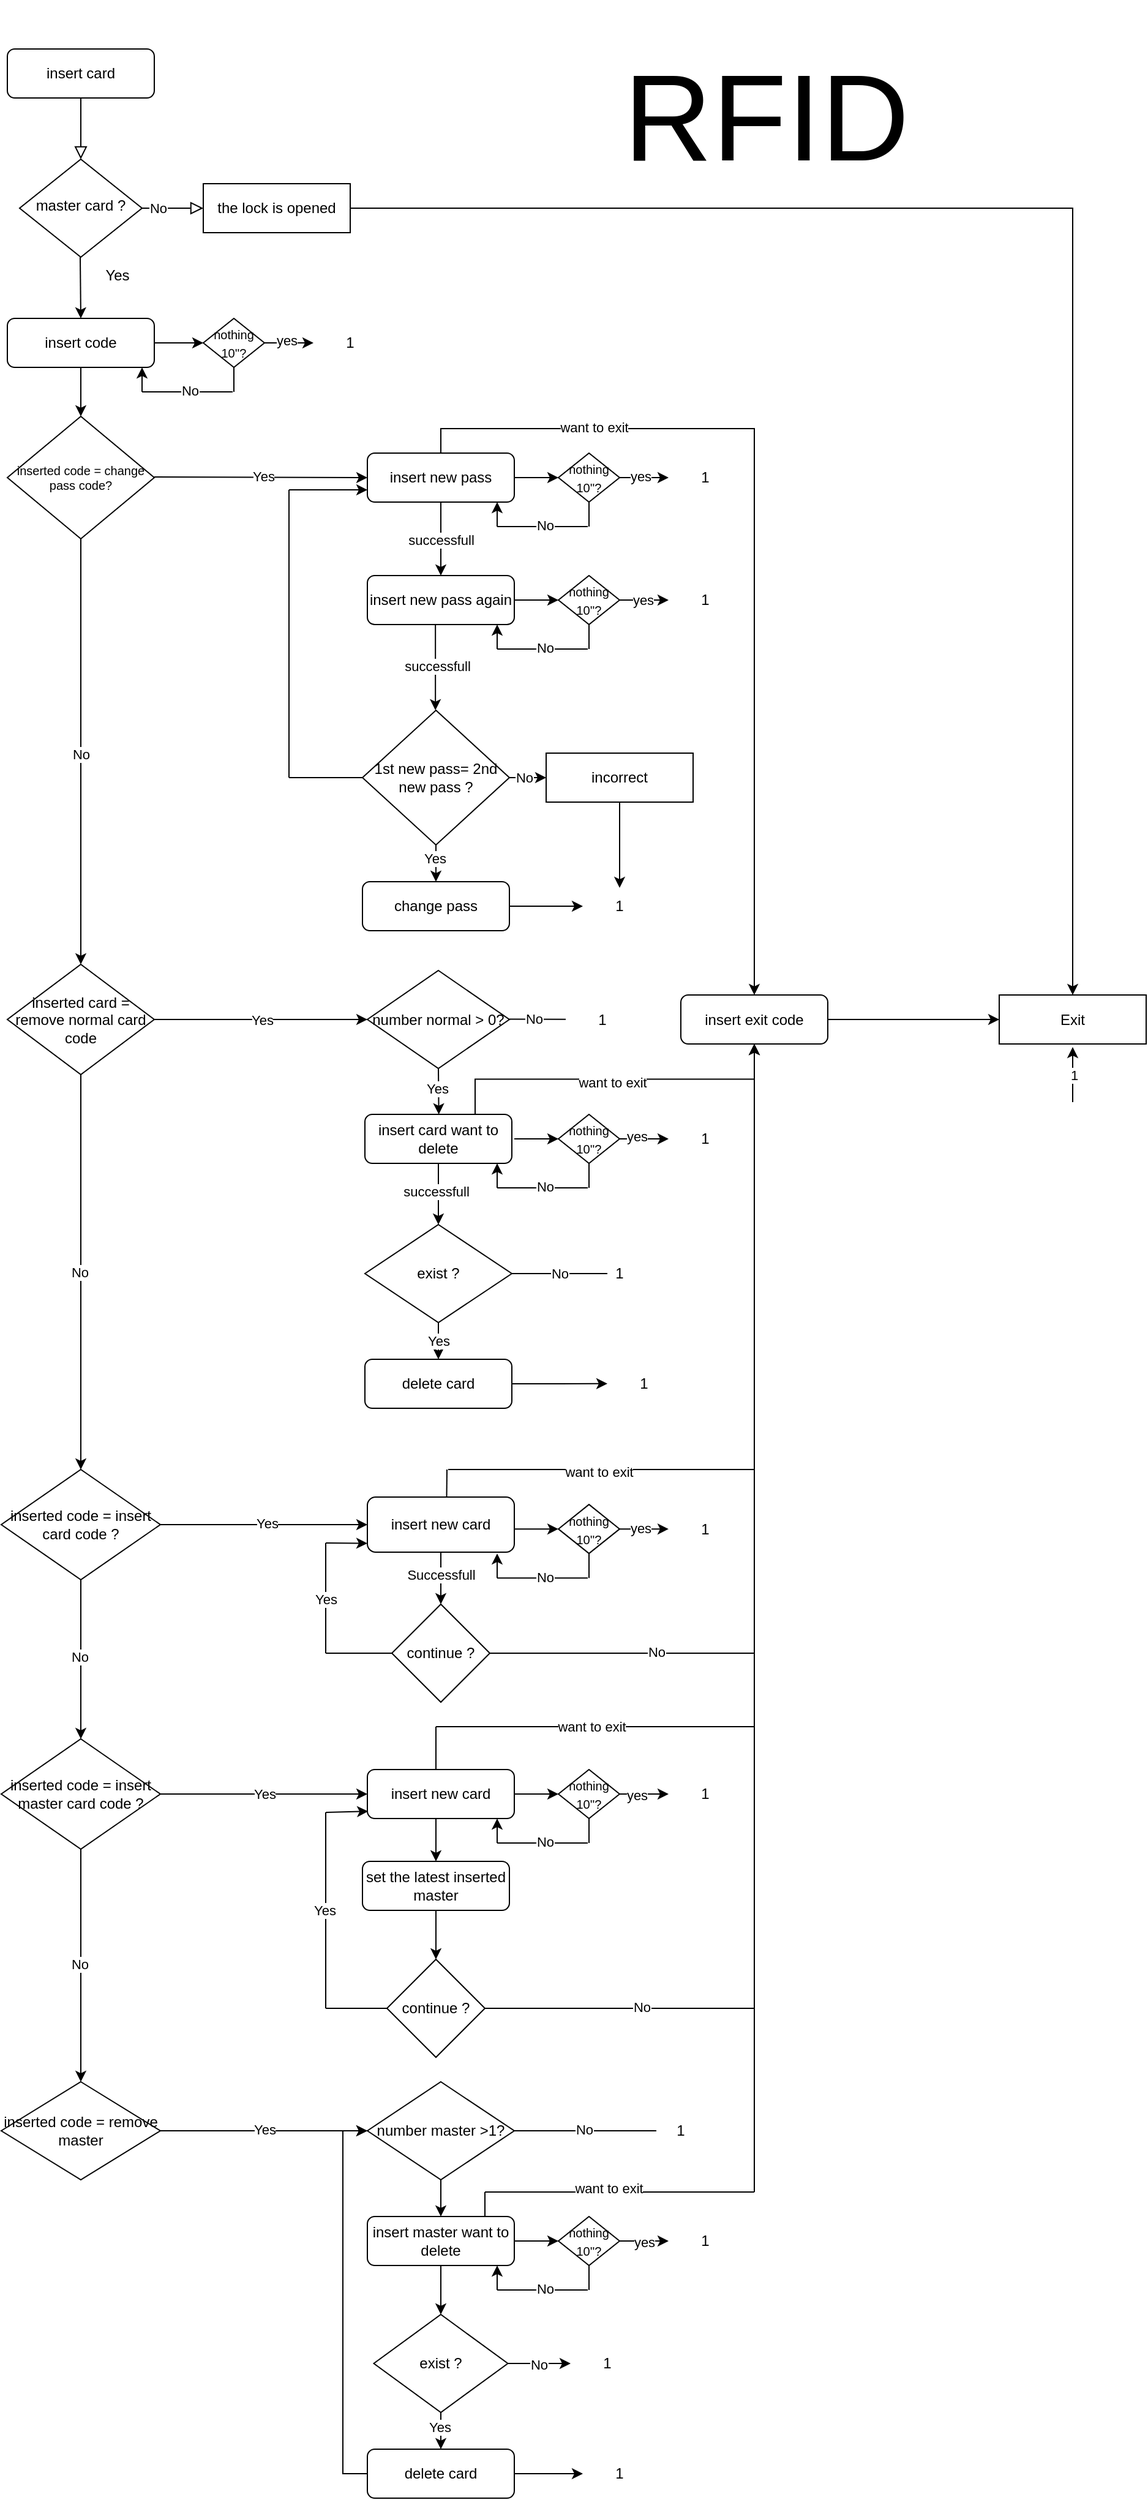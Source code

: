 <mxfile version="21.8.2" type="github">
  <diagram id="C5RBs43oDa-KdzZeNtuy" name="Page-1">
    <mxGraphModel dx="1951" dy="1004" grid="1" gridSize="10" guides="1" tooltips="1" connect="1" arrows="1" fold="1" page="1" pageScale="1" pageWidth="500" pageHeight="1200" background="none" math="0" shadow="0">
      <root>
        <mxCell id="WIyWlLk6GJQsqaUBKTNV-0" />
        <mxCell id="WIyWlLk6GJQsqaUBKTNV-1" parent="WIyWlLk6GJQsqaUBKTNV-0" />
        <mxCell id="WIyWlLk6GJQsqaUBKTNV-2" value="" style="rounded=0;html=1;jettySize=auto;orthogonalLoop=1;fontSize=11;endArrow=block;endFill=0;endSize=8;strokeWidth=1;shadow=0;labelBackgroundColor=none;edgeStyle=orthogonalEdgeStyle;" parent="WIyWlLk6GJQsqaUBKTNV-1" source="WIyWlLk6GJQsqaUBKTNV-3" target="WIyWlLk6GJQsqaUBKTNV-6" edge="1">
          <mxGeometry relative="1" as="geometry" />
        </mxCell>
        <mxCell id="WIyWlLk6GJQsqaUBKTNV-3" value="insert card" style="rounded=1;whiteSpace=wrap;html=1;fontSize=12;glass=0;strokeWidth=1;shadow=0;" parent="WIyWlLk6GJQsqaUBKTNV-1" vertex="1">
          <mxGeometry x="60" y="40" width="120" height="40" as="geometry" />
        </mxCell>
        <mxCell id="WIyWlLk6GJQsqaUBKTNV-5" value="" style="edgeStyle=orthogonalEdgeStyle;rounded=0;html=1;jettySize=auto;orthogonalLoop=1;fontSize=11;endArrow=block;endFill=0;endSize=8;strokeWidth=1;shadow=0;labelBackgroundColor=none;" parent="WIyWlLk6GJQsqaUBKTNV-1" source="WIyWlLk6GJQsqaUBKTNV-6" edge="1">
          <mxGeometry y="10" relative="1" as="geometry">
            <mxPoint as="offset" />
            <mxPoint x="220" y="170" as="targetPoint" />
          </mxGeometry>
        </mxCell>
        <mxCell id="kFrVJk0bqqYHsrvZsuyP-3" value="No" style="edgeLabel;html=1;align=center;verticalAlign=middle;resizable=0;points=[];" vertex="1" connectable="0" parent="WIyWlLk6GJQsqaUBKTNV-5">
          <mxGeometry x="-0.511" relative="1" as="geometry">
            <mxPoint as="offset" />
          </mxGeometry>
        </mxCell>
        <mxCell id="WIyWlLk6GJQsqaUBKTNV-6" value="master card ?" style="rhombus;whiteSpace=wrap;html=1;shadow=0;fontFamily=Helvetica;fontSize=12;align=center;strokeWidth=1;spacing=6;spacingTop=-4;" parent="WIyWlLk6GJQsqaUBKTNV-1" vertex="1">
          <mxGeometry x="70" y="130" width="100" height="80" as="geometry" />
        </mxCell>
        <object label="" id="lWDbEQPb5hyfI6znCA0R-2">
          <mxCell style="endArrow=classic;html=1;rounded=0;" parent="WIyWlLk6GJQsqaUBKTNV-1" edge="1">
            <mxGeometry width="50" height="50" relative="1" as="geometry">
              <mxPoint x="119.5" y="210" as="sourcePoint" />
              <mxPoint x="120" y="260" as="targetPoint" />
            </mxGeometry>
          </mxCell>
        </object>
        <mxCell id="lWDbEQPb5hyfI6znCA0R-3" value="Yes" style="text;html=1;strokeColor=none;fillColor=none;align=center;verticalAlign=middle;whiteSpace=wrap;rounded=0;" parent="WIyWlLk6GJQsqaUBKTNV-1" vertex="1">
          <mxGeometry x="120" y="210" width="60" height="30" as="geometry" />
        </mxCell>
        <mxCell id="lWDbEQPb5hyfI6znCA0R-5" value="insert code" style="rounded=1;whiteSpace=wrap;html=1;" parent="WIyWlLk6GJQsqaUBKTNV-1" vertex="1">
          <mxGeometry x="60" y="260" width="120" height="40" as="geometry" />
        </mxCell>
        <mxCell id="lWDbEQPb5hyfI6znCA0R-45" style="edgeStyle=orthogonalEdgeStyle;rounded=0;orthogonalLoop=1;jettySize=auto;html=1;exitX=0.5;exitY=1;exitDx=0;exitDy=0;entryX=0.5;entryY=0;entryDx=0;entryDy=0;" parent="WIyWlLk6GJQsqaUBKTNV-1" source="lWDbEQPb5hyfI6znCA0R-6" target="lWDbEQPb5hyfI6znCA0R-29" edge="1">
          <mxGeometry relative="1" as="geometry" />
        </mxCell>
        <mxCell id="lWDbEQPb5hyfI6znCA0R-56" value="No" style="edgeLabel;html=1;align=center;verticalAlign=middle;resizable=0;points=[];" parent="lWDbEQPb5hyfI6znCA0R-45" vertex="1" connectable="0">
          <mxGeometry x="0.009" y="1" relative="1" as="geometry">
            <mxPoint x="-1" as="offset" />
          </mxGeometry>
        </mxCell>
        <mxCell id="lWDbEQPb5hyfI6znCA0R-6" value="&lt;p align=&quot;center&quot; style=&quot;line-height: 120%; font-size: 10px;&quot;&gt;inserted code = change pass code?&lt;/p&gt;" style="rhombus;whiteSpace=wrap;html=1;align=center;" parent="WIyWlLk6GJQsqaUBKTNV-1" vertex="1">
          <mxGeometry x="60" y="340" width="120" height="100" as="geometry" />
        </mxCell>
        <mxCell id="lWDbEQPb5hyfI6znCA0R-7" value="" style="endArrow=classic;html=1;rounded=0;" parent="WIyWlLk6GJQsqaUBKTNV-1" edge="1">
          <mxGeometry width="50" height="50" relative="1" as="geometry">
            <mxPoint x="120" y="300" as="sourcePoint" />
            <mxPoint x="120" y="340" as="targetPoint" />
          </mxGeometry>
        </mxCell>
        <mxCell id="lWDbEQPb5hyfI6znCA0R-8" value="" style="endArrow=classic;html=1;rounded=0;entryX=0;entryY=0.5;entryDx=0;entryDy=0;" parent="WIyWlLk6GJQsqaUBKTNV-1" target="lWDbEQPb5hyfI6znCA0R-10" edge="1">
          <mxGeometry width="50" height="50" relative="1" as="geometry">
            <mxPoint x="180" y="389.5" as="sourcePoint" />
            <mxPoint x="250" y="390" as="targetPoint" />
          </mxGeometry>
        </mxCell>
        <mxCell id="lWDbEQPb5hyfI6znCA0R-36" value="Yes" style="edgeLabel;html=1;align=center;verticalAlign=middle;resizable=0;points=[];" parent="lWDbEQPb5hyfI6znCA0R-8" vertex="1" connectable="0">
          <mxGeometry x="0.023" y="1" relative="1" as="geometry">
            <mxPoint as="offset" />
          </mxGeometry>
        </mxCell>
        <mxCell id="lWDbEQPb5hyfI6znCA0R-37" style="edgeStyle=orthogonalEdgeStyle;rounded=0;orthogonalLoop=1;jettySize=auto;html=1;exitX=0.5;exitY=1;exitDx=0;exitDy=0;entryX=0.5;entryY=0;entryDx=0;entryDy=0;" parent="WIyWlLk6GJQsqaUBKTNV-1" source="lWDbEQPb5hyfI6znCA0R-10" target="lWDbEQPb5hyfI6znCA0R-11" edge="1">
          <mxGeometry relative="1" as="geometry" />
        </mxCell>
        <mxCell id="lWDbEQPb5hyfI6znCA0R-38" value="successfull" style="edgeLabel;html=1;align=center;verticalAlign=middle;resizable=0;points=[];" parent="lWDbEQPb5hyfI6znCA0R-37" vertex="1" connectable="0">
          <mxGeometry x="0.029" relative="1" as="geometry">
            <mxPoint as="offset" />
          </mxGeometry>
        </mxCell>
        <mxCell id="kFrVJk0bqqYHsrvZsuyP-79" style="edgeStyle=orthogonalEdgeStyle;rounded=0;orthogonalLoop=1;jettySize=auto;html=1;exitX=0.5;exitY=0;exitDx=0;exitDy=0;entryX=0.5;entryY=0;entryDx=0;entryDy=0;" edge="1" parent="WIyWlLk6GJQsqaUBKTNV-1" source="lWDbEQPb5hyfI6znCA0R-10" target="lWDbEQPb5hyfI6znCA0R-78">
          <mxGeometry relative="1" as="geometry" />
        </mxCell>
        <mxCell id="kFrVJk0bqqYHsrvZsuyP-144" value="want to exit" style="edgeLabel;html=1;align=center;verticalAlign=middle;resizable=0;points=[];" vertex="1" connectable="0" parent="kFrVJk0bqqYHsrvZsuyP-79">
          <mxGeometry x="-0.608" y="1" relative="1" as="geometry">
            <mxPoint as="offset" />
          </mxGeometry>
        </mxCell>
        <mxCell id="kFrVJk0bqqYHsrvZsuyP-82" style="edgeStyle=orthogonalEdgeStyle;rounded=0;orthogonalLoop=1;jettySize=auto;html=1;exitX=1;exitY=0.5;exitDx=0;exitDy=0;entryX=0;entryY=0.5;entryDx=0;entryDy=0;" edge="1" parent="WIyWlLk6GJQsqaUBKTNV-1" source="lWDbEQPb5hyfI6znCA0R-10" target="kFrVJk0bqqYHsrvZsuyP-80">
          <mxGeometry relative="1" as="geometry" />
        </mxCell>
        <mxCell id="lWDbEQPb5hyfI6znCA0R-10" value="insert new pass" style="rounded=1;whiteSpace=wrap;html=1;" parent="WIyWlLk6GJQsqaUBKTNV-1" vertex="1">
          <mxGeometry x="354" y="370" width="120" height="40" as="geometry" />
        </mxCell>
        <mxCell id="lWDbEQPb5hyfI6znCA0R-11" value="insert new pass again" style="rounded=1;whiteSpace=wrap;html=1;" parent="WIyWlLk6GJQsqaUBKTNV-1" vertex="1">
          <mxGeometry x="354" y="470" width="120" height="40" as="geometry" />
        </mxCell>
        <mxCell id="lWDbEQPb5hyfI6znCA0R-77" style="edgeStyle=orthogonalEdgeStyle;rounded=0;orthogonalLoop=1;jettySize=auto;html=1;exitX=0.5;exitY=1;exitDx=0;exitDy=0;entryX=0.5;entryY=0;entryDx=0;entryDy=0;" parent="WIyWlLk6GJQsqaUBKTNV-1" source="lWDbEQPb5hyfI6znCA0R-13" target="lWDbEQPb5hyfI6znCA0R-76" edge="1">
          <mxGeometry relative="1" as="geometry" />
        </mxCell>
        <mxCell id="kFrVJk0bqqYHsrvZsuyP-71" value="Yes" style="edgeLabel;html=1;align=center;verticalAlign=middle;resizable=0;points=[];" vertex="1" connectable="0" parent="lWDbEQPb5hyfI6znCA0R-77">
          <mxGeometry x="-0.3" y="-1" relative="1" as="geometry">
            <mxPoint as="offset" />
          </mxGeometry>
        </mxCell>
        <mxCell id="kFrVJk0bqqYHsrvZsuyP-70" style="edgeStyle=orthogonalEdgeStyle;rounded=0;orthogonalLoop=1;jettySize=auto;html=1;exitX=1;exitY=0.5;exitDx=0;exitDy=0;entryX=0;entryY=0.5;entryDx=0;entryDy=0;" edge="1" parent="WIyWlLk6GJQsqaUBKTNV-1" source="lWDbEQPb5hyfI6znCA0R-13" target="kFrVJk0bqqYHsrvZsuyP-69">
          <mxGeometry relative="1" as="geometry" />
        </mxCell>
        <mxCell id="kFrVJk0bqqYHsrvZsuyP-72" value="No" style="edgeLabel;html=1;align=center;verticalAlign=middle;resizable=0;points=[];" vertex="1" connectable="0" parent="kFrVJk0bqqYHsrvZsuyP-70">
          <mxGeometry x="-0.233" y="1" relative="1" as="geometry">
            <mxPoint y="1" as="offset" />
          </mxGeometry>
        </mxCell>
        <mxCell id="lWDbEQPb5hyfI6znCA0R-13" value="1st new pass= 2nd new pass ?" style="rhombus;whiteSpace=wrap;html=1;" parent="WIyWlLk6GJQsqaUBKTNV-1" vertex="1">
          <mxGeometry x="350" y="580" width="120" height="110" as="geometry" />
        </mxCell>
        <mxCell id="lWDbEQPb5hyfI6znCA0R-75" style="edgeStyle=orthogonalEdgeStyle;rounded=0;orthogonalLoop=1;jettySize=auto;html=1;exitX=0.5;exitY=1;exitDx=0;exitDy=0;entryX=0.5;entryY=0;entryDx=0;entryDy=0;" parent="WIyWlLk6GJQsqaUBKTNV-1" source="lWDbEQPb5hyfI6znCA0R-29" target="lWDbEQPb5hyfI6znCA0R-65" edge="1">
          <mxGeometry relative="1" as="geometry" />
        </mxCell>
        <mxCell id="lWDbEQPb5hyfI6znCA0R-92" value="No" style="edgeLabel;html=1;align=center;verticalAlign=middle;resizable=0;points=[];" parent="lWDbEQPb5hyfI6znCA0R-75" vertex="1" connectable="0">
          <mxGeometry x="-0.0" y="-1" relative="1" as="geometry">
            <mxPoint as="offset" />
          </mxGeometry>
        </mxCell>
        <mxCell id="lWDbEQPb5hyfI6znCA0R-29" value="inserted card = remove normal card code" style="rhombus;whiteSpace=wrap;html=1;" parent="WIyWlLk6GJQsqaUBKTNV-1" vertex="1">
          <mxGeometry x="60" y="787.5" width="120" height="90" as="geometry" />
        </mxCell>
        <mxCell id="lWDbEQPb5hyfI6znCA0R-40" value="" style="endArrow=classic;html=1;rounded=0;" parent="WIyWlLk6GJQsqaUBKTNV-1" edge="1">
          <mxGeometry width="50" height="50" relative="1" as="geometry">
            <mxPoint x="409.58" y="510" as="sourcePoint" />
            <mxPoint x="409.58" y="580" as="targetPoint" />
          </mxGeometry>
        </mxCell>
        <mxCell id="lWDbEQPb5hyfI6znCA0R-51" value="successfull" style="edgeLabel;html=1;align=center;verticalAlign=middle;resizable=0;points=[];" parent="lWDbEQPb5hyfI6znCA0R-40" vertex="1" connectable="0">
          <mxGeometry x="-0.024" y="1" relative="1" as="geometry">
            <mxPoint as="offset" />
          </mxGeometry>
        </mxCell>
        <mxCell id="lWDbEQPb5hyfI6znCA0R-48" value="" style="endArrow=none;html=1;rounded=0;entryX=0;entryY=0.5;entryDx=0;entryDy=0;" parent="WIyWlLk6GJQsqaUBKTNV-1" target="lWDbEQPb5hyfI6znCA0R-13" edge="1">
          <mxGeometry width="50" height="50" relative="1" as="geometry">
            <mxPoint x="290" y="635" as="sourcePoint" />
            <mxPoint x="330" y="590" as="targetPoint" />
          </mxGeometry>
        </mxCell>
        <mxCell id="lWDbEQPb5hyfI6znCA0R-49" value="" style="endArrow=none;html=1;rounded=0;" parent="WIyWlLk6GJQsqaUBKTNV-1" edge="1">
          <mxGeometry width="50" height="50" relative="1" as="geometry">
            <mxPoint x="290" y="635" as="sourcePoint" />
            <mxPoint x="290" y="400" as="targetPoint" />
          </mxGeometry>
        </mxCell>
        <mxCell id="lWDbEQPb5hyfI6znCA0R-50" value="" style="endArrow=classic;html=1;rounded=0;entryX=0;entryY=0.75;entryDx=0;entryDy=0;" parent="WIyWlLk6GJQsqaUBKTNV-1" target="lWDbEQPb5hyfI6znCA0R-10" edge="1">
          <mxGeometry width="50" height="50" relative="1" as="geometry">
            <mxPoint x="290" y="400" as="sourcePoint" />
            <mxPoint x="350" y="400" as="targetPoint" />
          </mxGeometry>
        </mxCell>
        <mxCell id="lWDbEQPb5hyfI6znCA0R-54" value="" style="endArrow=classic;html=1;rounded=0;exitX=1;exitY=0.5;exitDx=0;exitDy=0;" parent="WIyWlLk6GJQsqaUBKTNV-1" source="lWDbEQPb5hyfI6znCA0R-29" edge="1">
          <mxGeometry width="50" height="50" relative="1" as="geometry">
            <mxPoint x="180" y="840" as="sourcePoint" />
            <mxPoint x="354" y="832.5" as="targetPoint" />
          </mxGeometry>
        </mxCell>
        <mxCell id="kFrVJk0bqqYHsrvZsuyP-4" value="Yes" style="edgeLabel;html=1;align=center;verticalAlign=middle;resizable=0;points=[];" vertex="1" connectable="0" parent="lWDbEQPb5hyfI6znCA0R-54">
          <mxGeometry x="0.01" y="-1" relative="1" as="geometry">
            <mxPoint y="-1" as="offset" />
          </mxGeometry>
        </mxCell>
        <mxCell id="lWDbEQPb5hyfI6znCA0R-67" style="edgeStyle=orthogonalEdgeStyle;rounded=0;orthogonalLoop=1;jettySize=auto;html=1;exitX=1;exitY=0.5;exitDx=0;exitDy=0;entryX=0;entryY=0.5;entryDx=0;entryDy=0;" parent="WIyWlLk6GJQsqaUBKTNV-1" source="lWDbEQPb5hyfI6znCA0R-65" target="lWDbEQPb5hyfI6znCA0R-66" edge="1">
          <mxGeometry relative="1" as="geometry" />
        </mxCell>
        <mxCell id="kFrVJk0bqqYHsrvZsuyP-5" value="Yes" style="edgeLabel;html=1;align=center;verticalAlign=middle;resizable=0;points=[];" vertex="1" connectable="0" parent="lWDbEQPb5hyfI6znCA0R-67">
          <mxGeometry x="0.027" y="1" relative="1" as="geometry">
            <mxPoint as="offset" />
          </mxGeometry>
        </mxCell>
        <mxCell id="lWDbEQPb5hyfI6znCA0R-121" style="edgeStyle=orthogonalEdgeStyle;rounded=0;orthogonalLoop=1;jettySize=auto;html=1;exitX=0.5;exitY=1;exitDx=0;exitDy=0;entryX=0.5;entryY=0;entryDx=0;entryDy=0;" parent="WIyWlLk6GJQsqaUBKTNV-1" source="lWDbEQPb5hyfI6znCA0R-65" target="lWDbEQPb5hyfI6znCA0R-93" edge="1">
          <mxGeometry relative="1" as="geometry" />
        </mxCell>
        <mxCell id="lWDbEQPb5hyfI6znCA0R-122" value="No" style="edgeLabel;html=1;align=center;verticalAlign=middle;resizable=0;points=[];" parent="lWDbEQPb5hyfI6znCA0R-121" vertex="1" connectable="0">
          <mxGeometry x="-0.04" y="-1" relative="1" as="geometry">
            <mxPoint as="offset" />
          </mxGeometry>
        </mxCell>
        <mxCell id="lWDbEQPb5hyfI6znCA0R-65" value="inserted code = insert card code ?" style="rhombus;whiteSpace=wrap;html=1;" parent="WIyWlLk6GJQsqaUBKTNV-1" vertex="1">
          <mxGeometry x="55" y="1200" width="130" height="90" as="geometry" />
        </mxCell>
        <mxCell id="lWDbEQPb5hyfI6znCA0R-69" style="edgeStyle=orthogonalEdgeStyle;rounded=0;orthogonalLoop=1;jettySize=auto;html=1;exitX=0.5;exitY=1;exitDx=0;exitDy=0;entryX=0.5;entryY=0;entryDx=0;entryDy=0;" parent="WIyWlLk6GJQsqaUBKTNV-1" source="lWDbEQPb5hyfI6znCA0R-66" target="lWDbEQPb5hyfI6znCA0R-68" edge="1">
          <mxGeometry relative="1" as="geometry" />
        </mxCell>
        <mxCell id="kFrVJk0bqqYHsrvZsuyP-13" value="Successfull" style="edgeLabel;html=1;align=center;verticalAlign=middle;resizable=0;points=[];" vertex="1" connectable="0" parent="lWDbEQPb5hyfI6znCA0R-69">
          <mxGeometry x="-0.157" relative="1" as="geometry">
            <mxPoint as="offset" />
          </mxGeometry>
        </mxCell>
        <mxCell id="lWDbEQPb5hyfI6znCA0R-66" value="insert new card" style="rounded=1;whiteSpace=wrap;html=1;" parent="WIyWlLk6GJQsqaUBKTNV-1" vertex="1">
          <mxGeometry x="354" y="1222.5" width="120" height="45" as="geometry" />
        </mxCell>
        <mxCell id="lWDbEQPb5hyfI6znCA0R-90" style="edgeStyle=orthogonalEdgeStyle;rounded=0;orthogonalLoop=1;jettySize=auto;html=1;exitX=1;exitY=0.5;exitDx=0;exitDy=0;entryX=0.5;entryY=1;entryDx=0;entryDy=0;" parent="WIyWlLk6GJQsqaUBKTNV-1" source="lWDbEQPb5hyfI6znCA0R-68" target="lWDbEQPb5hyfI6znCA0R-78" edge="1">
          <mxGeometry relative="1" as="geometry" />
        </mxCell>
        <mxCell id="lWDbEQPb5hyfI6znCA0R-91" value="&lt;div&gt;No&lt;/div&gt;" style="edgeLabel;html=1;align=center;verticalAlign=middle;resizable=0;points=[];" parent="lWDbEQPb5hyfI6znCA0R-90" vertex="1" connectable="0">
          <mxGeometry x="-0.619" y="1" relative="1" as="geometry">
            <mxPoint as="offset" />
          </mxGeometry>
        </mxCell>
        <mxCell id="lWDbEQPb5hyfI6znCA0R-68" value="continue ?" style="rhombus;whiteSpace=wrap;html=1;" parent="WIyWlLk6GJQsqaUBKTNV-1" vertex="1">
          <mxGeometry x="374" y="1310" width="80" height="80" as="geometry" />
        </mxCell>
        <mxCell id="lWDbEQPb5hyfI6znCA0R-70" value="" style="endArrow=none;html=1;rounded=0;entryX=0;entryY=0.5;entryDx=0;entryDy=0;" parent="WIyWlLk6GJQsqaUBKTNV-1" target="lWDbEQPb5hyfI6znCA0R-68" edge="1">
          <mxGeometry width="50" height="50" relative="1" as="geometry">
            <mxPoint x="320" y="1350" as="sourcePoint" />
            <mxPoint x="354" y="1349.62" as="targetPoint" />
          </mxGeometry>
        </mxCell>
        <mxCell id="lWDbEQPb5hyfI6znCA0R-72" value="" style="endArrow=none;html=1;rounded=0;" parent="WIyWlLk6GJQsqaUBKTNV-1" edge="1">
          <mxGeometry width="50" height="50" relative="1" as="geometry">
            <mxPoint x="320" y="1350" as="sourcePoint" />
            <mxPoint x="320" y="1260" as="targetPoint" />
          </mxGeometry>
        </mxCell>
        <mxCell id="lWDbEQPb5hyfI6znCA0R-74" value="&lt;div&gt;Yes&lt;/div&gt;" style="edgeLabel;html=1;align=center;verticalAlign=middle;resizable=0;points=[];" parent="lWDbEQPb5hyfI6znCA0R-72" vertex="1" connectable="0">
          <mxGeometry x="-0.011" relative="1" as="geometry">
            <mxPoint as="offset" />
          </mxGeometry>
        </mxCell>
        <mxCell id="lWDbEQPb5hyfI6znCA0R-73" value="" style="endArrow=classic;html=1;rounded=0;entryX=0;entryY=0.75;entryDx=0;entryDy=0;" parent="WIyWlLk6GJQsqaUBKTNV-1" edge="1">
          <mxGeometry width="50" height="50" relative="1" as="geometry">
            <mxPoint x="320" y="1260" as="sourcePoint" />
            <mxPoint x="354" y="1260.25" as="targetPoint" />
          </mxGeometry>
        </mxCell>
        <mxCell id="kFrVJk0bqqYHsrvZsuyP-77" style="edgeStyle=orthogonalEdgeStyle;rounded=0;orthogonalLoop=1;jettySize=auto;html=1;exitX=1;exitY=0.5;exitDx=0;exitDy=0;entryX=0;entryY=0.5;entryDx=0;entryDy=0;" edge="1" parent="WIyWlLk6GJQsqaUBKTNV-1" source="lWDbEQPb5hyfI6znCA0R-76" target="kFrVJk0bqqYHsrvZsuyP-76">
          <mxGeometry relative="1" as="geometry" />
        </mxCell>
        <mxCell id="lWDbEQPb5hyfI6znCA0R-76" value="change pass" style="rounded=1;whiteSpace=wrap;html=1;" parent="WIyWlLk6GJQsqaUBKTNV-1" vertex="1">
          <mxGeometry x="350" y="720" width="120" height="40" as="geometry" />
        </mxCell>
        <mxCell id="lWDbEQPb5hyfI6znCA0R-116" style="edgeStyle=orthogonalEdgeStyle;rounded=0;orthogonalLoop=1;jettySize=auto;html=1;exitX=1;exitY=0.5;exitDx=0;exitDy=0;entryX=0;entryY=0.5;entryDx=0;entryDy=0;" parent="WIyWlLk6GJQsqaUBKTNV-1" source="lWDbEQPb5hyfI6znCA0R-78" target="lWDbEQPb5hyfI6znCA0R-113" edge="1">
          <mxGeometry relative="1" as="geometry" />
        </mxCell>
        <mxCell id="lWDbEQPb5hyfI6znCA0R-78" value="insert exit code" style="rounded=1;whiteSpace=wrap;html=1;" parent="WIyWlLk6GJQsqaUBKTNV-1" vertex="1">
          <mxGeometry x="610" y="812.5" width="120" height="40" as="geometry" />
        </mxCell>
        <mxCell id="kFrVJk0bqqYHsrvZsuyP-164" style="edgeStyle=orthogonalEdgeStyle;rounded=0;orthogonalLoop=1;jettySize=auto;html=1;exitX=1;exitY=0.5;exitDx=0;exitDy=0;entryX=0.5;entryY=0;entryDx=0;entryDy=0;" edge="1" parent="WIyWlLk6GJQsqaUBKTNV-1" source="lWDbEQPb5hyfI6znCA0R-84" target="lWDbEQPb5hyfI6znCA0R-113">
          <mxGeometry relative="1" as="geometry" />
        </mxCell>
        <mxCell id="lWDbEQPb5hyfI6znCA0R-84" value="the lock is opened" style="rounded=0;whiteSpace=wrap;html=1;" parent="WIyWlLk6GJQsqaUBKTNV-1" vertex="1">
          <mxGeometry x="220" y="150" width="120" height="40" as="geometry" />
        </mxCell>
        <mxCell id="lWDbEQPb5hyfI6znCA0R-95" style="edgeStyle=orthogonalEdgeStyle;rounded=0;orthogonalLoop=1;jettySize=auto;html=1;exitX=1;exitY=0.5;exitDx=0;exitDy=0;entryX=0;entryY=0.5;entryDx=0;entryDy=0;" parent="WIyWlLk6GJQsqaUBKTNV-1" source="lWDbEQPb5hyfI6znCA0R-93" target="lWDbEQPb5hyfI6znCA0R-94" edge="1">
          <mxGeometry relative="1" as="geometry" />
        </mxCell>
        <mxCell id="kFrVJk0bqqYHsrvZsuyP-6" value="Yes" style="edgeLabel;html=1;align=center;verticalAlign=middle;resizable=0;points=[];" vertex="1" connectable="0" parent="lWDbEQPb5hyfI6znCA0R-95">
          <mxGeometry x="-0.001" relative="1" as="geometry">
            <mxPoint as="offset" />
          </mxGeometry>
        </mxCell>
        <mxCell id="kFrVJk0bqqYHsrvZsuyP-1" style="edgeStyle=orthogonalEdgeStyle;rounded=0;orthogonalLoop=1;jettySize=auto;html=1;exitX=0.5;exitY=1;exitDx=0;exitDy=0;entryX=0.5;entryY=0;entryDx=0;entryDy=0;" edge="1" parent="WIyWlLk6GJQsqaUBKTNV-1" source="lWDbEQPb5hyfI6znCA0R-93" target="kFrVJk0bqqYHsrvZsuyP-0">
          <mxGeometry relative="1" as="geometry" />
        </mxCell>
        <mxCell id="kFrVJk0bqqYHsrvZsuyP-2" value="No" style="edgeLabel;html=1;align=center;verticalAlign=middle;resizable=0;points=[];" vertex="1" connectable="0" parent="kFrVJk0bqqYHsrvZsuyP-1">
          <mxGeometry x="-0.012" y="-1" relative="1" as="geometry">
            <mxPoint as="offset" />
          </mxGeometry>
        </mxCell>
        <mxCell id="lWDbEQPb5hyfI6znCA0R-93" value="inserted code = insert master card code ?" style="rhombus;whiteSpace=wrap;html=1;" parent="WIyWlLk6GJQsqaUBKTNV-1" vertex="1">
          <mxGeometry x="55" y="1420" width="130" height="90" as="geometry" />
        </mxCell>
        <mxCell id="lWDbEQPb5hyfI6znCA0R-100" style="edgeStyle=orthogonalEdgeStyle;rounded=0;orthogonalLoop=1;jettySize=auto;html=1;exitX=0.5;exitY=1;exitDx=0;exitDy=0;entryX=0.5;entryY=0;entryDx=0;entryDy=0;" parent="WIyWlLk6GJQsqaUBKTNV-1" source="lWDbEQPb5hyfI6znCA0R-94" target="lWDbEQPb5hyfI6znCA0R-96" edge="1">
          <mxGeometry relative="1" as="geometry" />
        </mxCell>
        <mxCell id="lWDbEQPb5hyfI6znCA0R-94" value="insert new card" style="rounded=1;whiteSpace=wrap;html=1;" parent="WIyWlLk6GJQsqaUBKTNV-1" vertex="1">
          <mxGeometry x="354" y="1445" width="120" height="40" as="geometry" />
        </mxCell>
        <mxCell id="lWDbEQPb5hyfI6znCA0R-102" style="edgeStyle=orthogonalEdgeStyle;rounded=0;orthogonalLoop=1;jettySize=auto;html=1;exitX=0.5;exitY=1;exitDx=0;exitDy=0;entryX=0.5;entryY=0;entryDx=0;entryDy=0;" parent="WIyWlLk6GJQsqaUBKTNV-1" source="lWDbEQPb5hyfI6znCA0R-96" target="lWDbEQPb5hyfI6znCA0R-101" edge="1">
          <mxGeometry relative="1" as="geometry" />
        </mxCell>
        <mxCell id="lWDbEQPb5hyfI6znCA0R-96" value="set the latest inserted master" style="rounded=1;whiteSpace=wrap;html=1;" parent="WIyWlLk6GJQsqaUBKTNV-1" vertex="1">
          <mxGeometry x="350" y="1520" width="120" height="40" as="geometry" />
        </mxCell>
        <mxCell id="lWDbEQPb5hyfI6znCA0R-108" style="edgeStyle=orthogonalEdgeStyle;rounded=0;orthogonalLoop=1;jettySize=auto;html=1;exitX=1;exitY=0.5;exitDx=0;exitDy=0;entryX=0.5;entryY=1;entryDx=0;entryDy=0;" parent="WIyWlLk6GJQsqaUBKTNV-1" source="lWDbEQPb5hyfI6znCA0R-101" target="lWDbEQPb5hyfI6znCA0R-78" edge="1">
          <mxGeometry relative="1" as="geometry" />
        </mxCell>
        <mxCell id="lWDbEQPb5hyfI6znCA0R-110" value="&lt;div&gt;No&lt;/div&gt;" style="edgeLabel;html=1;align=center;verticalAlign=middle;resizable=0;points=[];" parent="lWDbEQPb5hyfI6znCA0R-108" vertex="1" connectable="0">
          <mxGeometry x="-0.746" y="1" relative="1" as="geometry">
            <mxPoint as="offset" />
          </mxGeometry>
        </mxCell>
        <mxCell id="lWDbEQPb5hyfI6znCA0R-101" value="continue ?" style="rhombus;whiteSpace=wrap;html=1;" parent="WIyWlLk6GJQsqaUBKTNV-1" vertex="1">
          <mxGeometry x="370" y="1600" width="80" height="80" as="geometry" />
        </mxCell>
        <mxCell id="lWDbEQPb5hyfI6znCA0R-104" value="" style="endArrow=none;html=1;rounded=0;" parent="WIyWlLk6GJQsqaUBKTNV-1" edge="1">
          <mxGeometry width="50" height="50" relative="1" as="geometry">
            <mxPoint x="320" y="1640" as="sourcePoint" />
            <mxPoint x="370" y="1640" as="targetPoint" />
          </mxGeometry>
        </mxCell>
        <mxCell id="lWDbEQPb5hyfI6znCA0R-105" value="" style="endArrow=none;html=1;rounded=0;" parent="WIyWlLk6GJQsqaUBKTNV-1" edge="1">
          <mxGeometry width="50" height="50" relative="1" as="geometry">
            <mxPoint x="320" y="1640" as="sourcePoint" />
            <mxPoint x="320" y="1480" as="targetPoint" />
          </mxGeometry>
        </mxCell>
        <mxCell id="lWDbEQPb5hyfI6znCA0R-109" value="Yes" style="edgeLabel;html=1;align=center;verticalAlign=middle;resizable=0;points=[];" parent="lWDbEQPb5hyfI6znCA0R-105" vertex="1" connectable="0">
          <mxGeometry x="0.001" y="1" relative="1" as="geometry">
            <mxPoint as="offset" />
          </mxGeometry>
        </mxCell>
        <mxCell id="lWDbEQPb5hyfI6znCA0R-106" value="" style="endArrow=classic;html=1;rounded=0;entryX=0.005;entryY=0.853;entryDx=0;entryDy=0;entryPerimeter=0;" parent="WIyWlLk6GJQsqaUBKTNV-1" edge="1" target="lWDbEQPb5hyfI6znCA0R-94">
          <mxGeometry width="50" height="50" relative="1" as="geometry">
            <mxPoint x="320" y="1480" as="sourcePoint" />
            <mxPoint x="350" y="1480" as="targetPoint" />
          </mxGeometry>
        </mxCell>
        <mxCell id="lWDbEQPb5hyfI6znCA0R-113" value="Exit" style="rounded=0;whiteSpace=wrap;html=1;" parent="WIyWlLk6GJQsqaUBKTNV-1" vertex="1">
          <mxGeometry x="870" y="812.5" width="120" height="40" as="geometry" />
        </mxCell>
        <mxCell id="lWDbEQPb5hyfI6znCA0R-119" value="" style="endArrow=classic;html=1;rounded=0;" parent="WIyWlLk6GJQsqaUBKTNV-1" edge="1">
          <mxGeometry width="50" height="50" relative="1" as="geometry">
            <mxPoint x="930" y="900" as="sourcePoint" />
            <mxPoint x="930" y="855" as="targetPoint" />
          </mxGeometry>
        </mxCell>
        <mxCell id="lWDbEQPb5hyfI6znCA0R-120" value="1" style="edgeLabel;html=1;align=center;verticalAlign=middle;resizable=0;points=[];" parent="lWDbEQPb5hyfI6znCA0R-119" vertex="1" connectable="0">
          <mxGeometry x="0.007" y="-1" relative="1" as="geometry">
            <mxPoint as="offset" />
          </mxGeometry>
        </mxCell>
        <mxCell id="kFrVJk0bqqYHsrvZsuyP-8" style="edgeStyle=orthogonalEdgeStyle;rounded=0;orthogonalLoop=1;jettySize=auto;html=1;exitX=1;exitY=0.5;exitDx=0;exitDy=0;entryX=0;entryY=0.5;entryDx=0;entryDy=0;" edge="1" parent="WIyWlLk6GJQsqaUBKTNV-1" source="kFrVJk0bqqYHsrvZsuyP-0" target="kFrVJk0bqqYHsrvZsuyP-7">
          <mxGeometry relative="1" as="geometry" />
        </mxCell>
        <mxCell id="kFrVJk0bqqYHsrvZsuyP-9" value="Yes" style="edgeLabel;html=1;align=center;verticalAlign=middle;resizable=0;points=[];" vertex="1" connectable="0" parent="kFrVJk0bqqYHsrvZsuyP-8">
          <mxGeometry x="0.004" y="1" relative="1" as="geometry">
            <mxPoint as="offset" />
          </mxGeometry>
        </mxCell>
        <mxCell id="kFrVJk0bqqYHsrvZsuyP-0" value="inserted code = remove master" style="rhombus;whiteSpace=wrap;html=1;" vertex="1" parent="WIyWlLk6GJQsqaUBKTNV-1">
          <mxGeometry x="55" y="1700" width="130" height="80" as="geometry" />
        </mxCell>
        <mxCell id="kFrVJk0bqqYHsrvZsuyP-15" style="edgeStyle=orthogonalEdgeStyle;rounded=0;orthogonalLoop=1;jettySize=auto;html=1;exitX=0.5;exitY=1;exitDx=0;exitDy=0;entryX=0.5;entryY=0;entryDx=0;entryDy=0;" edge="1" parent="WIyWlLk6GJQsqaUBKTNV-1" source="kFrVJk0bqqYHsrvZsuyP-7" target="kFrVJk0bqqYHsrvZsuyP-14">
          <mxGeometry relative="1" as="geometry" />
        </mxCell>
        <mxCell id="kFrVJk0bqqYHsrvZsuyP-7" value="number master &amp;gt;1?" style="rhombus;whiteSpace=wrap;html=1;points=[[0,0,0,0,0],[0,0.5,0,0,0],[0,1,0,0,0],[0.5,0,0,0,0],[0.5,1,0,0,0],[1,0,0,0,0],[1,0.5,0,0,0],[1,1,0,0,0]];" vertex="1" parent="WIyWlLk6GJQsqaUBKTNV-1">
          <mxGeometry x="354" y="1700" width="120" height="80" as="geometry" />
        </mxCell>
        <mxCell id="kFrVJk0bqqYHsrvZsuyP-10" value="" style="endArrow=none;html=1;rounded=0;" edge="1" parent="WIyWlLk6GJQsqaUBKTNV-1">
          <mxGeometry width="50" height="50" relative="1" as="geometry">
            <mxPoint x="474" y="1740" as="sourcePoint" />
            <mxPoint x="590" y="1740" as="targetPoint" />
          </mxGeometry>
        </mxCell>
        <mxCell id="kFrVJk0bqqYHsrvZsuyP-11" value="No" style="edgeLabel;html=1;align=center;verticalAlign=middle;resizable=0;points=[];" vertex="1" connectable="0" parent="kFrVJk0bqqYHsrvZsuyP-10">
          <mxGeometry x="-0.022" y="1" relative="1" as="geometry">
            <mxPoint as="offset" />
          </mxGeometry>
        </mxCell>
        <mxCell id="kFrVJk0bqqYHsrvZsuyP-12" value="&lt;div&gt;1&lt;/div&gt;" style="text;html=1;strokeColor=none;fillColor=none;align=center;verticalAlign=middle;whiteSpace=wrap;rounded=0;" vertex="1" parent="WIyWlLk6GJQsqaUBKTNV-1">
          <mxGeometry x="580" y="1725" width="60" height="30" as="geometry" />
        </mxCell>
        <mxCell id="kFrVJk0bqqYHsrvZsuyP-18" style="edgeStyle=orthogonalEdgeStyle;rounded=0;orthogonalLoop=1;jettySize=auto;html=1;exitX=0.5;exitY=1;exitDx=0;exitDy=0;" edge="1" parent="WIyWlLk6GJQsqaUBKTNV-1" source="kFrVJk0bqqYHsrvZsuyP-14">
          <mxGeometry relative="1" as="geometry">
            <mxPoint x="414" y="1890" as="targetPoint" />
          </mxGeometry>
        </mxCell>
        <mxCell id="kFrVJk0bqqYHsrvZsuyP-14" value="insert master want to delete" style="rounded=1;whiteSpace=wrap;html=1;" vertex="1" parent="WIyWlLk6GJQsqaUBKTNV-1">
          <mxGeometry x="354" y="1810" width="120" height="40" as="geometry" />
        </mxCell>
        <mxCell id="kFrVJk0bqqYHsrvZsuyP-23" value="&lt;font style=&quot;font-size: 100px;&quot;&gt;RFID&lt;/font&gt;" style="text;html=1;strokeColor=none;fillColor=none;align=center;verticalAlign=middle;whiteSpace=wrap;rounded=0;" vertex="1" parent="WIyWlLk6GJQsqaUBKTNV-1">
          <mxGeometry x="500" width="360" height="190" as="geometry" />
        </mxCell>
        <mxCell id="kFrVJk0bqqYHsrvZsuyP-32" style="edgeStyle=orthogonalEdgeStyle;rounded=0;orthogonalLoop=1;jettySize=auto;html=1;exitX=0.5;exitY=1;exitDx=0;exitDy=0;" edge="1" parent="WIyWlLk6GJQsqaUBKTNV-1" source="kFrVJk0bqqYHsrvZsuyP-24">
          <mxGeometry relative="1" as="geometry">
            <mxPoint x="412.333" y="910" as="targetPoint" />
          </mxGeometry>
        </mxCell>
        <mxCell id="kFrVJk0bqqYHsrvZsuyP-42" value="Yes" style="edgeLabel;html=1;align=center;verticalAlign=middle;resizable=0;points=[];" vertex="1" connectable="0" parent="kFrVJk0bqqYHsrvZsuyP-32">
          <mxGeometry x="-0.143" y="-1" relative="1" as="geometry">
            <mxPoint as="offset" />
          </mxGeometry>
        </mxCell>
        <mxCell id="kFrVJk0bqqYHsrvZsuyP-24" value="number normal &amp;gt; 0?" style="rhombus;whiteSpace=wrap;html=1;" vertex="1" parent="WIyWlLk6GJQsqaUBKTNV-1">
          <mxGeometry x="354" y="792.5" width="116" height="80" as="geometry" />
        </mxCell>
        <mxCell id="kFrVJk0bqqYHsrvZsuyP-33" style="edgeStyle=orthogonalEdgeStyle;rounded=0;orthogonalLoop=1;jettySize=auto;html=1;exitX=0.5;exitY=1;exitDx=0;exitDy=0;entryX=0.5;entryY=0;entryDx=0;entryDy=0;" edge="1" parent="WIyWlLk6GJQsqaUBKTNV-1" source="kFrVJk0bqqYHsrvZsuyP-25" target="kFrVJk0bqqYHsrvZsuyP-26">
          <mxGeometry relative="1" as="geometry" />
        </mxCell>
        <mxCell id="kFrVJk0bqqYHsrvZsuyP-38" value="successfull" style="edgeLabel;html=1;align=center;verticalAlign=middle;resizable=0;points=[];" vertex="1" connectable="0" parent="kFrVJk0bqqYHsrvZsuyP-33">
          <mxGeometry x="-0.103" y="-2" relative="1" as="geometry">
            <mxPoint as="offset" />
          </mxGeometry>
        </mxCell>
        <mxCell id="kFrVJk0bqqYHsrvZsuyP-145" style="edgeStyle=orthogonalEdgeStyle;rounded=0;orthogonalLoop=1;jettySize=auto;html=1;exitX=0.75;exitY=0;exitDx=0;exitDy=0;entryX=0.5;entryY=1;entryDx=0;entryDy=0;" edge="1" parent="WIyWlLk6GJQsqaUBKTNV-1" source="kFrVJk0bqqYHsrvZsuyP-25" target="lWDbEQPb5hyfI6znCA0R-78">
          <mxGeometry relative="1" as="geometry" />
        </mxCell>
        <mxCell id="kFrVJk0bqqYHsrvZsuyP-146" value="want to exit" style="edgeLabel;html=1;align=center;verticalAlign=middle;resizable=0;points=[];" vertex="1" connectable="0" parent="kFrVJk0bqqYHsrvZsuyP-145">
          <mxGeometry x="-0.015" y="-2" relative="1" as="geometry">
            <mxPoint as="offset" />
          </mxGeometry>
        </mxCell>
        <mxCell id="kFrVJk0bqqYHsrvZsuyP-25" value="insert card want to delete" style="rounded=1;whiteSpace=wrap;html=1;" vertex="1" parent="WIyWlLk6GJQsqaUBKTNV-1">
          <mxGeometry x="352" y="910" width="120" height="40" as="geometry" />
        </mxCell>
        <mxCell id="kFrVJk0bqqYHsrvZsuyP-28" style="edgeStyle=orthogonalEdgeStyle;rounded=0;orthogonalLoop=1;jettySize=auto;html=1;exitX=0.5;exitY=1;exitDx=0;exitDy=0;entryX=0.5;entryY=0;entryDx=0;entryDy=0;" edge="1" parent="WIyWlLk6GJQsqaUBKTNV-1" source="kFrVJk0bqqYHsrvZsuyP-26" target="kFrVJk0bqqYHsrvZsuyP-27">
          <mxGeometry relative="1" as="geometry" />
        </mxCell>
        <mxCell id="kFrVJk0bqqYHsrvZsuyP-34" value="Yes" style="edgeLabel;html=1;align=center;verticalAlign=middle;resizable=0;points=[];" vertex="1" connectable="0" parent="kFrVJk0bqqYHsrvZsuyP-28">
          <mxGeometry x="-0.001" relative="1" as="geometry">
            <mxPoint as="offset" />
          </mxGeometry>
        </mxCell>
        <mxCell id="kFrVJk0bqqYHsrvZsuyP-26" value="exist ?" style="rhombus;whiteSpace=wrap;html=1;" vertex="1" parent="WIyWlLk6GJQsqaUBKTNV-1">
          <mxGeometry x="352" y="1000" width="120" height="80" as="geometry" />
        </mxCell>
        <mxCell id="kFrVJk0bqqYHsrvZsuyP-46" style="edgeStyle=orthogonalEdgeStyle;rounded=0;orthogonalLoop=1;jettySize=auto;html=1;exitX=1;exitY=0.5;exitDx=0;exitDy=0;" edge="1" parent="WIyWlLk6GJQsqaUBKTNV-1" source="kFrVJk0bqqYHsrvZsuyP-27">
          <mxGeometry relative="1" as="geometry">
            <mxPoint x="550" y="1129.889" as="targetPoint" />
          </mxGeometry>
        </mxCell>
        <mxCell id="kFrVJk0bqqYHsrvZsuyP-27" value="delete card" style="rounded=1;whiteSpace=wrap;html=1;" vertex="1" parent="WIyWlLk6GJQsqaUBKTNV-1">
          <mxGeometry x="352" y="1110" width="120" height="40" as="geometry" />
        </mxCell>
        <mxCell id="kFrVJk0bqqYHsrvZsuyP-35" value="" style="endArrow=none;html=1;rounded=0;" edge="1" parent="WIyWlLk6GJQsqaUBKTNV-1">
          <mxGeometry width="50" height="50" relative="1" as="geometry">
            <mxPoint x="472" y="1040" as="sourcePoint" />
            <mxPoint x="550" y="1040" as="targetPoint" />
          </mxGeometry>
        </mxCell>
        <mxCell id="kFrVJk0bqqYHsrvZsuyP-36" value="No" style="edgeLabel;html=1;align=center;verticalAlign=middle;resizable=0;points=[];" vertex="1" connectable="0" parent="kFrVJk0bqqYHsrvZsuyP-35">
          <mxGeometry x="-0.005" relative="1" as="geometry">
            <mxPoint as="offset" />
          </mxGeometry>
        </mxCell>
        <mxCell id="kFrVJk0bqqYHsrvZsuyP-37" value="&lt;div&gt;1&lt;/div&gt;" style="text;html=1;strokeColor=none;fillColor=none;align=center;verticalAlign=middle;whiteSpace=wrap;rounded=0;" vertex="1" parent="WIyWlLk6GJQsqaUBKTNV-1">
          <mxGeometry x="530" y="1025" width="60" height="30" as="geometry" />
        </mxCell>
        <mxCell id="kFrVJk0bqqYHsrvZsuyP-39" value="" style="endArrow=none;html=1;rounded=0;" edge="1" parent="WIyWlLk6GJQsqaUBKTNV-1" target="kFrVJk0bqqYHsrvZsuyP-41">
          <mxGeometry width="50" height="50" relative="1" as="geometry">
            <mxPoint x="470" y="832.25" as="sourcePoint" />
            <mxPoint x="546" y="832.75" as="targetPoint" />
          </mxGeometry>
        </mxCell>
        <mxCell id="kFrVJk0bqqYHsrvZsuyP-40" value="&lt;div&gt;No&lt;/div&gt;" style="edgeLabel;html=1;align=center;verticalAlign=middle;resizable=0;points=[];" vertex="1" connectable="0" parent="kFrVJk0bqqYHsrvZsuyP-39">
          <mxGeometry x="-0.157" y="1" relative="1" as="geometry">
            <mxPoint as="offset" />
          </mxGeometry>
        </mxCell>
        <mxCell id="kFrVJk0bqqYHsrvZsuyP-41" value="&lt;div&gt;1&lt;/div&gt;" style="text;html=1;strokeColor=none;fillColor=none;align=center;verticalAlign=middle;whiteSpace=wrap;rounded=0;" vertex="1" parent="WIyWlLk6GJQsqaUBKTNV-1">
          <mxGeometry x="516" y="817.5" width="60" height="30" as="geometry" />
        </mxCell>
        <mxCell id="kFrVJk0bqqYHsrvZsuyP-47" value="1" style="text;html=1;strokeColor=none;fillColor=none;align=center;verticalAlign=middle;whiteSpace=wrap;rounded=0;" vertex="1" parent="WIyWlLk6GJQsqaUBKTNV-1">
          <mxGeometry x="550" y="1115" width="60" height="30" as="geometry" />
        </mxCell>
        <mxCell id="kFrVJk0bqqYHsrvZsuyP-50" style="edgeStyle=orthogonalEdgeStyle;rounded=0;orthogonalLoop=1;jettySize=auto;html=1;exitX=0.5;exitY=1;exitDx=0;exitDy=0;entryX=0.5;entryY=0;entryDx=0;entryDy=0;" edge="1" parent="WIyWlLk6GJQsqaUBKTNV-1" source="kFrVJk0bqqYHsrvZsuyP-48" target="kFrVJk0bqqYHsrvZsuyP-49">
          <mxGeometry relative="1" as="geometry" />
        </mxCell>
        <mxCell id="kFrVJk0bqqYHsrvZsuyP-51" value="&lt;div&gt;Yes&lt;/div&gt;" style="edgeLabel;html=1;align=center;verticalAlign=middle;resizable=0;points=[];" vertex="1" connectable="0" parent="kFrVJk0bqqYHsrvZsuyP-50">
          <mxGeometry x="-0.24" y="-1" relative="1" as="geometry">
            <mxPoint as="offset" />
          </mxGeometry>
        </mxCell>
        <mxCell id="kFrVJk0bqqYHsrvZsuyP-53" style="edgeStyle=orthogonalEdgeStyle;rounded=0;orthogonalLoop=1;jettySize=auto;html=1;exitX=1;exitY=0.5;exitDx=0;exitDy=0;entryX=0;entryY=0.5;entryDx=0;entryDy=0;" edge="1" parent="WIyWlLk6GJQsqaUBKTNV-1" source="kFrVJk0bqqYHsrvZsuyP-48" target="kFrVJk0bqqYHsrvZsuyP-52">
          <mxGeometry relative="1" as="geometry" />
        </mxCell>
        <mxCell id="kFrVJk0bqqYHsrvZsuyP-54" value="No" style="edgeLabel;html=1;align=center;verticalAlign=middle;resizable=0;points=[];" vertex="1" connectable="0" parent="kFrVJk0bqqYHsrvZsuyP-53">
          <mxGeometry x="-0.038" y="-1" relative="1" as="geometry">
            <mxPoint as="offset" />
          </mxGeometry>
        </mxCell>
        <mxCell id="kFrVJk0bqqYHsrvZsuyP-48" value="exist ?" style="rhombus;whiteSpace=wrap;html=1;" vertex="1" parent="WIyWlLk6GJQsqaUBKTNV-1">
          <mxGeometry x="359.25" y="1890" width="109.5" height="80" as="geometry" />
        </mxCell>
        <mxCell id="kFrVJk0bqqYHsrvZsuyP-57" style="edgeStyle=orthogonalEdgeStyle;rounded=0;orthogonalLoop=1;jettySize=auto;html=1;exitX=1;exitY=0.5;exitDx=0;exitDy=0;entryX=0;entryY=0.5;entryDx=0;entryDy=0;" edge="1" parent="WIyWlLk6GJQsqaUBKTNV-1" source="kFrVJk0bqqYHsrvZsuyP-49" target="kFrVJk0bqqYHsrvZsuyP-56">
          <mxGeometry relative="1" as="geometry" />
        </mxCell>
        <mxCell id="kFrVJk0bqqYHsrvZsuyP-49" value="delete card" style="rounded=1;whiteSpace=wrap;html=1;" vertex="1" parent="WIyWlLk6GJQsqaUBKTNV-1">
          <mxGeometry x="354" y="2000" width="120" height="40" as="geometry" />
        </mxCell>
        <mxCell id="kFrVJk0bqqYHsrvZsuyP-52" value="1" style="text;html=1;strokeColor=none;fillColor=none;align=center;verticalAlign=middle;whiteSpace=wrap;rounded=0;" vertex="1" parent="WIyWlLk6GJQsqaUBKTNV-1">
          <mxGeometry x="520" y="1915" width="60" height="30" as="geometry" />
        </mxCell>
        <mxCell id="kFrVJk0bqqYHsrvZsuyP-55" style="edgeStyle=orthogonalEdgeStyle;rounded=0;orthogonalLoop=1;jettySize=auto;html=1;exitX=0;exitY=0.5;exitDx=0;exitDy=0;entryX=0;entryY=0.5;entryDx=0;entryDy=0;entryPerimeter=0;" edge="1" parent="WIyWlLk6GJQsqaUBKTNV-1" source="kFrVJk0bqqYHsrvZsuyP-49" target="kFrVJk0bqqYHsrvZsuyP-7">
          <mxGeometry relative="1" as="geometry" />
        </mxCell>
        <mxCell id="kFrVJk0bqqYHsrvZsuyP-56" value="1" style="text;html=1;strokeColor=none;fillColor=none;align=center;verticalAlign=middle;whiteSpace=wrap;rounded=0;" vertex="1" parent="WIyWlLk6GJQsqaUBKTNV-1">
          <mxGeometry x="530" y="2005" width="60" height="30" as="geometry" />
        </mxCell>
        <mxCell id="kFrVJk0bqqYHsrvZsuyP-78" style="edgeStyle=orthogonalEdgeStyle;rounded=0;orthogonalLoop=1;jettySize=auto;html=1;exitX=0.5;exitY=1;exitDx=0;exitDy=0;" edge="1" parent="WIyWlLk6GJQsqaUBKTNV-1" source="kFrVJk0bqqYHsrvZsuyP-69" target="kFrVJk0bqqYHsrvZsuyP-76">
          <mxGeometry relative="1" as="geometry" />
        </mxCell>
        <mxCell id="kFrVJk0bqqYHsrvZsuyP-69" value="incorrect" style="rounded=0;whiteSpace=wrap;html=1;" vertex="1" parent="WIyWlLk6GJQsqaUBKTNV-1">
          <mxGeometry x="500" y="615" width="120" height="40" as="geometry" />
        </mxCell>
        <mxCell id="kFrVJk0bqqYHsrvZsuyP-76" value="1" style="text;html=1;strokeColor=none;fillColor=none;align=center;verticalAlign=middle;whiteSpace=wrap;rounded=0;" vertex="1" parent="WIyWlLk6GJQsqaUBKTNV-1">
          <mxGeometry x="530" y="725" width="60" height="30" as="geometry" />
        </mxCell>
        <mxCell id="kFrVJk0bqqYHsrvZsuyP-90" style="edgeStyle=orthogonalEdgeStyle;rounded=0;orthogonalLoop=1;jettySize=auto;html=1;exitX=1;exitY=0.5;exitDx=0;exitDy=0;entryX=0;entryY=0.5;entryDx=0;entryDy=0;" edge="1" parent="WIyWlLk6GJQsqaUBKTNV-1" source="kFrVJk0bqqYHsrvZsuyP-80" target="kFrVJk0bqqYHsrvZsuyP-89">
          <mxGeometry relative="1" as="geometry" />
        </mxCell>
        <mxCell id="kFrVJk0bqqYHsrvZsuyP-194" value="yes" style="edgeLabel;html=1;align=center;verticalAlign=middle;resizable=0;points=[];" vertex="1" connectable="0" parent="kFrVJk0bqqYHsrvZsuyP-90">
          <mxGeometry x="-0.179" y="1" relative="1" as="geometry">
            <mxPoint as="offset" />
          </mxGeometry>
        </mxCell>
        <mxCell id="kFrVJk0bqqYHsrvZsuyP-80" value="&lt;font style=&quot;font-size: 10px;&quot;&gt;nothing 10&#39;&#39;?&lt;/font&gt;" style="rhombus;whiteSpace=wrap;html=1;" vertex="1" parent="WIyWlLk6GJQsqaUBKTNV-1">
          <mxGeometry x="510" y="370" width="50" height="40" as="geometry" />
        </mxCell>
        <mxCell id="kFrVJk0bqqYHsrvZsuyP-81" style="edgeStyle=orthogonalEdgeStyle;rounded=0;orthogonalLoop=1;jettySize=auto;html=1;exitX=0.5;exitY=1;exitDx=0;exitDy=0;" edge="1" parent="WIyWlLk6GJQsqaUBKTNV-1" source="kFrVJk0bqqYHsrvZsuyP-80" target="kFrVJk0bqqYHsrvZsuyP-80">
          <mxGeometry relative="1" as="geometry" />
        </mxCell>
        <mxCell id="kFrVJk0bqqYHsrvZsuyP-85" value="" style="endArrow=none;html=1;rounded=0;entryX=0.5;entryY=1;entryDx=0;entryDy=0;" edge="1" parent="WIyWlLk6GJQsqaUBKTNV-1" target="kFrVJk0bqqYHsrvZsuyP-80">
          <mxGeometry width="50" height="50" relative="1" as="geometry">
            <mxPoint x="535" y="430" as="sourcePoint" />
            <mxPoint x="530" y="420" as="targetPoint" />
          </mxGeometry>
        </mxCell>
        <mxCell id="kFrVJk0bqqYHsrvZsuyP-86" value="" style="endArrow=none;html=1;rounded=0;" edge="1" parent="WIyWlLk6GJQsqaUBKTNV-1">
          <mxGeometry width="50" height="50" relative="1" as="geometry">
            <mxPoint x="460" y="430" as="sourcePoint" />
            <mxPoint x="534" y="430" as="targetPoint" />
          </mxGeometry>
        </mxCell>
        <mxCell id="kFrVJk0bqqYHsrvZsuyP-88" value="No" style="edgeLabel;html=1;align=center;verticalAlign=middle;resizable=0;points=[];" vertex="1" connectable="0" parent="kFrVJk0bqqYHsrvZsuyP-86">
          <mxGeometry x="0.036" y="1" relative="1" as="geometry">
            <mxPoint as="offset" />
          </mxGeometry>
        </mxCell>
        <mxCell id="kFrVJk0bqqYHsrvZsuyP-87" value="" style="endArrow=classic;html=1;rounded=0;" edge="1" parent="WIyWlLk6GJQsqaUBKTNV-1">
          <mxGeometry width="50" height="50" relative="1" as="geometry">
            <mxPoint x="460" y="430" as="sourcePoint" />
            <mxPoint x="460" y="410" as="targetPoint" />
          </mxGeometry>
        </mxCell>
        <mxCell id="kFrVJk0bqqYHsrvZsuyP-89" value="1" style="text;html=1;strokeColor=none;fillColor=none;align=center;verticalAlign=middle;whiteSpace=wrap;rounded=0;" vertex="1" parent="WIyWlLk6GJQsqaUBKTNV-1">
          <mxGeometry x="600" y="375" width="60" height="30" as="geometry" />
        </mxCell>
        <mxCell id="kFrVJk0bqqYHsrvZsuyP-104" style="edgeStyle=orthogonalEdgeStyle;rounded=0;orthogonalLoop=1;jettySize=auto;html=1;exitX=1;exitY=0.5;exitDx=0;exitDy=0;entryX=0;entryY=0.5;entryDx=0;entryDy=0;" edge="1" parent="WIyWlLk6GJQsqaUBKTNV-1" target="kFrVJk0bqqYHsrvZsuyP-106">
          <mxGeometry relative="1" as="geometry">
            <mxPoint x="474" y="490" as="sourcePoint" />
          </mxGeometry>
        </mxCell>
        <mxCell id="kFrVJk0bqqYHsrvZsuyP-105" style="edgeStyle=orthogonalEdgeStyle;rounded=0;orthogonalLoop=1;jettySize=auto;html=1;exitX=1;exitY=0.5;exitDx=0;exitDy=0;entryX=0;entryY=0.5;entryDx=0;entryDy=0;" edge="1" parent="WIyWlLk6GJQsqaUBKTNV-1" source="kFrVJk0bqqYHsrvZsuyP-106" target="kFrVJk0bqqYHsrvZsuyP-111">
          <mxGeometry relative="1" as="geometry" />
        </mxCell>
        <mxCell id="kFrVJk0bqqYHsrvZsuyP-195" value="yes" style="edgeLabel;html=1;align=center;verticalAlign=middle;resizable=0;points=[];" vertex="1" connectable="0" parent="kFrVJk0bqqYHsrvZsuyP-105">
          <mxGeometry x="-0.064" relative="1" as="geometry">
            <mxPoint as="offset" />
          </mxGeometry>
        </mxCell>
        <mxCell id="kFrVJk0bqqYHsrvZsuyP-106" value="&lt;font style=&quot;font-size: 10px;&quot;&gt;nothing 10&#39;&#39;?&lt;/font&gt;" style="rhombus;whiteSpace=wrap;html=1;" vertex="1" parent="WIyWlLk6GJQsqaUBKTNV-1">
          <mxGeometry x="510" y="470" width="50" height="40" as="geometry" />
        </mxCell>
        <mxCell id="kFrVJk0bqqYHsrvZsuyP-107" value="" style="endArrow=none;html=1;rounded=0;entryX=0.5;entryY=1;entryDx=0;entryDy=0;" edge="1" parent="WIyWlLk6GJQsqaUBKTNV-1" target="kFrVJk0bqqYHsrvZsuyP-106">
          <mxGeometry width="50" height="50" relative="1" as="geometry">
            <mxPoint x="535" y="530" as="sourcePoint" />
            <mxPoint x="530" y="520" as="targetPoint" />
          </mxGeometry>
        </mxCell>
        <mxCell id="kFrVJk0bqqYHsrvZsuyP-108" value="" style="endArrow=none;html=1;rounded=0;" edge="1" parent="WIyWlLk6GJQsqaUBKTNV-1">
          <mxGeometry width="50" height="50" relative="1" as="geometry">
            <mxPoint x="460" y="530" as="sourcePoint" />
            <mxPoint x="534" y="530" as="targetPoint" />
          </mxGeometry>
        </mxCell>
        <mxCell id="kFrVJk0bqqYHsrvZsuyP-109" value="No" style="edgeLabel;html=1;align=center;verticalAlign=middle;resizable=0;points=[];" vertex="1" connectable="0" parent="kFrVJk0bqqYHsrvZsuyP-108">
          <mxGeometry x="0.036" y="1" relative="1" as="geometry">
            <mxPoint as="offset" />
          </mxGeometry>
        </mxCell>
        <mxCell id="kFrVJk0bqqYHsrvZsuyP-110" value="" style="endArrow=classic;html=1;rounded=0;" edge="1" parent="WIyWlLk6GJQsqaUBKTNV-1">
          <mxGeometry width="50" height="50" relative="1" as="geometry">
            <mxPoint x="460" y="530" as="sourcePoint" />
            <mxPoint x="460" y="510" as="targetPoint" />
          </mxGeometry>
        </mxCell>
        <mxCell id="kFrVJk0bqqYHsrvZsuyP-111" value="1" style="text;html=1;strokeColor=none;fillColor=none;align=center;verticalAlign=middle;whiteSpace=wrap;rounded=0;" vertex="1" parent="WIyWlLk6GJQsqaUBKTNV-1">
          <mxGeometry x="600" y="475" width="60" height="30" as="geometry" />
        </mxCell>
        <mxCell id="kFrVJk0bqqYHsrvZsuyP-112" style="edgeStyle=orthogonalEdgeStyle;rounded=0;orthogonalLoop=1;jettySize=auto;html=1;exitX=1;exitY=0.5;exitDx=0;exitDy=0;entryX=0;entryY=0.5;entryDx=0;entryDy=0;" edge="1" parent="WIyWlLk6GJQsqaUBKTNV-1" target="kFrVJk0bqqYHsrvZsuyP-114">
          <mxGeometry relative="1" as="geometry">
            <mxPoint x="474" y="930" as="sourcePoint" />
          </mxGeometry>
        </mxCell>
        <mxCell id="kFrVJk0bqqYHsrvZsuyP-113" style="edgeStyle=orthogonalEdgeStyle;rounded=0;orthogonalLoop=1;jettySize=auto;html=1;exitX=1;exitY=0.5;exitDx=0;exitDy=0;entryX=0;entryY=0.5;entryDx=0;entryDy=0;" edge="1" parent="WIyWlLk6GJQsqaUBKTNV-1" source="kFrVJk0bqqYHsrvZsuyP-114" target="kFrVJk0bqqYHsrvZsuyP-119">
          <mxGeometry relative="1" as="geometry" />
        </mxCell>
        <mxCell id="kFrVJk0bqqYHsrvZsuyP-196" value="yes" style="edgeLabel;html=1;align=center;verticalAlign=middle;resizable=0;points=[];" vertex="1" connectable="0" parent="kFrVJk0bqqYHsrvZsuyP-113">
          <mxGeometry x="-0.293" y="2" relative="1" as="geometry">
            <mxPoint as="offset" />
          </mxGeometry>
        </mxCell>
        <mxCell id="kFrVJk0bqqYHsrvZsuyP-114" value="&lt;font style=&quot;font-size: 10px;&quot;&gt;nothing 10&#39;&#39;?&lt;/font&gt;" style="rhombus;whiteSpace=wrap;html=1;" vertex="1" parent="WIyWlLk6GJQsqaUBKTNV-1">
          <mxGeometry x="510" y="910" width="50" height="40" as="geometry" />
        </mxCell>
        <mxCell id="kFrVJk0bqqYHsrvZsuyP-115" value="" style="endArrow=none;html=1;rounded=0;entryX=0.5;entryY=1;entryDx=0;entryDy=0;" edge="1" parent="WIyWlLk6GJQsqaUBKTNV-1" target="kFrVJk0bqqYHsrvZsuyP-114">
          <mxGeometry width="50" height="50" relative="1" as="geometry">
            <mxPoint x="535" y="970" as="sourcePoint" />
            <mxPoint x="530" y="960" as="targetPoint" />
          </mxGeometry>
        </mxCell>
        <mxCell id="kFrVJk0bqqYHsrvZsuyP-116" value="" style="endArrow=none;html=1;rounded=0;" edge="1" parent="WIyWlLk6GJQsqaUBKTNV-1">
          <mxGeometry width="50" height="50" relative="1" as="geometry">
            <mxPoint x="460" y="970" as="sourcePoint" />
            <mxPoint x="534" y="970" as="targetPoint" />
          </mxGeometry>
        </mxCell>
        <mxCell id="kFrVJk0bqqYHsrvZsuyP-117" value="No" style="edgeLabel;html=1;align=center;verticalAlign=middle;resizable=0;points=[];" vertex="1" connectable="0" parent="kFrVJk0bqqYHsrvZsuyP-116">
          <mxGeometry x="0.036" y="1" relative="1" as="geometry">
            <mxPoint as="offset" />
          </mxGeometry>
        </mxCell>
        <mxCell id="kFrVJk0bqqYHsrvZsuyP-118" value="" style="endArrow=classic;html=1;rounded=0;" edge="1" parent="WIyWlLk6GJQsqaUBKTNV-1">
          <mxGeometry width="50" height="50" relative="1" as="geometry">
            <mxPoint x="460" y="970" as="sourcePoint" />
            <mxPoint x="460" y="950" as="targetPoint" />
          </mxGeometry>
        </mxCell>
        <mxCell id="kFrVJk0bqqYHsrvZsuyP-119" value="1" style="text;html=1;strokeColor=none;fillColor=none;align=center;verticalAlign=middle;whiteSpace=wrap;rounded=0;" vertex="1" parent="WIyWlLk6GJQsqaUBKTNV-1">
          <mxGeometry x="600" y="915" width="60" height="30" as="geometry" />
        </mxCell>
        <mxCell id="kFrVJk0bqqYHsrvZsuyP-120" style="edgeStyle=orthogonalEdgeStyle;rounded=0;orthogonalLoop=1;jettySize=auto;html=1;exitX=1;exitY=0.5;exitDx=0;exitDy=0;entryX=0;entryY=0.5;entryDx=0;entryDy=0;" edge="1" parent="WIyWlLk6GJQsqaUBKTNV-1" target="kFrVJk0bqqYHsrvZsuyP-122">
          <mxGeometry relative="1" as="geometry">
            <mxPoint x="474" y="1248.57" as="sourcePoint" />
          </mxGeometry>
        </mxCell>
        <mxCell id="kFrVJk0bqqYHsrvZsuyP-121" style="edgeStyle=orthogonalEdgeStyle;rounded=0;orthogonalLoop=1;jettySize=auto;html=1;exitX=1;exitY=0.5;exitDx=0;exitDy=0;entryX=0;entryY=0.5;entryDx=0;entryDy=0;" edge="1" parent="WIyWlLk6GJQsqaUBKTNV-1" source="kFrVJk0bqqYHsrvZsuyP-122" target="kFrVJk0bqqYHsrvZsuyP-127">
          <mxGeometry relative="1" as="geometry" />
        </mxCell>
        <mxCell id="kFrVJk0bqqYHsrvZsuyP-197" value="yes" style="edgeLabel;html=1;align=center;verticalAlign=middle;resizable=0;points=[];" vertex="1" connectable="0" parent="kFrVJk0bqqYHsrvZsuyP-121">
          <mxGeometry x="-0.15" y="1" relative="1" as="geometry">
            <mxPoint as="offset" />
          </mxGeometry>
        </mxCell>
        <mxCell id="kFrVJk0bqqYHsrvZsuyP-122" value="&lt;font style=&quot;font-size: 10px;&quot;&gt;nothing 10&#39;&#39;?&lt;/font&gt;" style="rhombus;whiteSpace=wrap;html=1;" vertex="1" parent="WIyWlLk6GJQsqaUBKTNV-1">
          <mxGeometry x="510" y="1228.57" width="50" height="40" as="geometry" />
        </mxCell>
        <mxCell id="kFrVJk0bqqYHsrvZsuyP-123" value="" style="endArrow=none;html=1;rounded=0;entryX=0.5;entryY=1;entryDx=0;entryDy=0;" edge="1" parent="WIyWlLk6GJQsqaUBKTNV-1" target="kFrVJk0bqqYHsrvZsuyP-122">
          <mxGeometry width="50" height="50" relative="1" as="geometry">
            <mxPoint x="535" y="1288.57" as="sourcePoint" />
            <mxPoint x="530" y="1278.57" as="targetPoint" />
          </mxGeometry>
        </mxCell>
        <mxCell id="kFrVJk0bqqYHsrvZsuyP-124" value="" style="endArrow=none;html=1;rounded=0;" edge="1" parent="WIyWlLk6GJQsqaUBKTNV-1">
          <mxGeometry width="50" height="50" relative="1" as="geometry">
            <mxPoint x="460" y="1288.57" as="sourcePoint" />
            <mxPoint x="534" y="1288.57" as="targetPoint" />
          </mxGeometry>
        </mxCell>
        <mxCell id="kFrVJk0bqqYHsrvZsuyP-125" value="No" style="edgeLabel;html=1;align=center;verticalAlign=middle;resizable=0;points=[];" vertex="1" connectable="0" parent="kFrVJk0bqqYHsrvZsuyP-124">
          <mxGeometry x="0.036" y="1" relative="1" as="geometry">
            <mxPoint as="offset" />
          </mxGeometry>
        </mxCell>
        <mxCell id="kFrVJk0bqqYHsrvZsuyP-126" value="" style="endArrow=classic;html=1;rounded=0;" edge="1" parent="WIyWlLk6GJQsqaUBKTNV-1">
          <mxGeometry width="50" height="50" relative="1" as="geometry">
            <mxPoint x="460" y="1288.57" as="sourcePoint" />
            <mxPoint x="460" y="1268.57" as="targetPoint" />
          </mxGeometry>
        </mxCell>
        <mxCell id="kFrVJk0bqqYHsrvZsuyP-127" value="1" style="text;html=1;strokeColor=none;fillColor=none;align=center;verticalAlign=middle;whiteSpace=wrap;rounded=0;" vertex="1" parent="WIyWlLk6GJQsqaUBKTNV-1">
          <mxGeometry x="600" y="1233.57" width="60" height="30" as="geometry" />
        </mxCell>
        <mxCell id="kFrVJk0bqqYHsrvZsuyP-128" style="edgeStyle=orthogonalEdgeStyle;rounded=0;orthogonalLoop=1;jettySize=auto;html=1;exitX=1;exitY=0.5;exitDx=0;exitDy=0;entryX=0;entryY=0.5;entryDx=0;entryDy=0;" edge="1" parent="WIyWlLk6GJQsqaUBKTNV-1" target="kFrVJk0bqqYHsrvZsuyP-130">
          <mxGeometry relative="1" as="geometry">
            <mxPoint x="474" y="1465" as="sourcePoint" />
          </mxGeometry>
        </mxCell>
        <mxCell id="kFrVJk0bqqYHsrvZsuyP-129" style="edgeStyle=orthogonalEdgeStyle;rounded=0;orthogonalLoop=1;jettySize=auto;html=1;exitX=1;exitY=0.5;exitDx=0;exitDy=0;entryX=0;entryY=0.5;entryDx=0;entryDy=0;" edge="1" parent="WIyWlLk6GJQsqaUBKTNV-1" source="kFrVJk0bqqYHsrvZsuyP-130" target="kFrVJk0bqqYHsrvZsuyP-135">
          <mxGeometry relative="1" as="geometry" />
        </mxCell>
        <mxCell id="kFrVJk0bqqYHsrvZsuyP-198" value="yes" style="edgeLabel;html=1;align=center;verticalAlign=middle;resizable=0;points=[];" vertex="1" connectable="0" parent="kFrVJk0bqqYHsrvZsuyP-129">
          <mxGeometry x="-0.293" y="-1" relative="1" as="geometry">
            <mxPoint as="offset" />
          </mxGeometry>
        </mxCell>
        <mxCell id="kFrVJk0bqqYHsrvZsuyP-130" value="&lt;font style=&quot;font-size: 10px;&quot;&gt;nothing 10&#39;&#39;?&lt;/font&gt;" style="rhombus;whiteSpace=wrap;html=1;" vertex="1" parent="WIyWlLk6GJQsqaUBKTNV-1">
          <mxGeometry x="510" y="1445" width="50" height="40" as="geometry" />
        </mxCell>
        <mxCell id="kFrVJk0bqqYHsrvZsuyP-131" value="" style="endArrow=none;html=1;rounded=0;entryX=0.5;entryY=1;entryDx=0;entryDy=0;" edge="1" parent="WIyWlLk6GJQsqaUBKTNV-1" target="kFrVJk0bqqYHsrvZsuyP-130">
          <mxGeometry width="50" height="50" relative="1" as="geometry">
            <mxPoint x="535" y="1505" as="sourcePoint" />
            <mxPoint x="530" y="1495" as="targetPoint" />
          </mxGeometry>
        </mxCell>
        <mxCell id="kFrVJk0bqqYHsrvZsuyP-132" value="" style="endArrow=none;html=1;rounded=0;" edge="1" parent="WIyWlLk6GJQsqaUBKTNV-1">
          <mxGeometry width="50" height="50" relative="1" as="geometry">
            <mxPoint x="460" y="1505" as="sourcePoint" />
            <mxPoint x="534" y="1505" as="targetPoint" />
          </mxGeometry>
        </mxCell>
        <mxCell id="kFrVJk0bqqYHsrvZsuyP-133" value="No" style="edgeLabel;html=1;align=center;verticalAlign=middle;resizable=0;points=[];" vertex="1" connectable="0" parent="kFrVJk0bqqYHsrvZsuyP-132">
          <mxGeometry x="0.036" y="1" relative="1" as="geometry">
            <mxPoint as="offset" />
          </mxGeometry>
        </mxCell>
        <mxCell id="kFrVJk0bqqYHsrvZsuyP-134" value="" style="endArrow=classic;html=1;rounded=0;" edge="1" parent="WIyWlLk6GJQsqaUBKTNV-1">
          <mxGeometry width="50" height="50" relative="1" as="geometry">
            <mxPoint x="460" y="1505" as="sourcePoint" />
            <mxPoint x="460" y="1485" as="targetPoint" />
          </mxGeometry>
        </mxCell>
        <mxCell id="kFrVJk0bqqYHsrvZsuyP-135" value="1" style="text;html=1;strokeColor=none;fillColor=none;align=center;verticalAlign=middle;whiteSpace=wrap;rounded=0;" vertex="1" parent="WIyWlLk6GJQsqaUBKTNV-1">
          <mxGeometry x="600" y="1450" width="60" height="30" as="geometry" />
        </mxCell>
        <mxCell id="kFrVJk0bqqYHsrvZsuyP-136" style="edgeStyle=orthogonalEdgeStyle;rounded=0;orthogonalLoop=1;jettySize=auto;html=1;exitX=1;exitY=0.5;exitDx=0;exitDy=0;entryX=0;entryY=0.5;entryDx=0;entryDy=0;" edge="1" parent="WIyWlLk6GJQsqaUBKTNV-1" target="kFrVJk0bqqYHsrvZsuyP-138">
          <mxGeometry relative="1" as="geometry">
            <mxPoint x="474" y="1830" as="sourcePoint" />
          </mxGeometry>
        </mxCell>
        <mxCell id="kFrVJk0bqqYHsrvZsuyP-137" style="edgeStyle=orthogonalEdgeStyle;rounded=0;orthogonalLoop=1;jettySize=auto;html=1;exitX=1;exitY=0.5;exitDx=0;exitDy=0;entryX=0;entryY=0.5;entryDx=0;entryDy=0;" edge="1" parent="WIyWlLk6GJQsqaUBKTNV-1" source="kFrVJk0bqqYHsrvZsuyP-138" target="kFrVJk0bqqYHsrvZsuyP-143">
          <mxGeometry relative="1" as="geometry" />
        </mxCell>
        <mxCell id="kFrVJk0bqqYHsrvZsuyP-199" value="yes" style="edgeLabel;html=1;align=center;verticalAlign=middle;resizable=0;points=[];" vertex="1" connectable="0" parent="kFrVJk0bqqYHsrvZsuyP-137">
          <mxGeometry x="-0.007" y="-1" relative="1" as="geometry">
            <mxPoint as="offset" />
          </mxGeometry>
        </mxCell>
        <mxCell id="kFrVJk0bqqYHsrvZsuyP-138" value="&lt;font style=&quot;font-size: 10px;&quot;&gt;nothing 10&#39;&#39;?&lt;/font&gt;" style="rhombus;whiteSpace=wrap;html=1;" vertex="1" parent="WIyWlLk6GJQsqaUBKTNV-1">
          <mxGeometry x="510" y="1810" width="50" height="40" as="geometry" />
        </mxCell>
        <mxCell id="kFrVJk0bqqYHsrvZsuyP-139" value="" style="endArrow=none;html=1;rounded=0;entryX=0.5;entryY=1;entryDx=0;entryDy=0;" edge="1" parent="WIyWlLk6GJQsqaUBKTNV-1" target="kFrVJk0bqqYHsrvZsuyP-138">
          <mxGeometry width="50" height="50" relative="1" as="geometry">
            <mxPoint x="535" y="1870" as="sourcePoint" />
            <mxPoint x="530" y="1860" as="targetPoint" />
          </mxGeometry>
        </mxCell>
        <mxCell id="kFrVJk0bqqYHsrvZsuyP-140" value="" style="endArrow=none;html=1;rounded=0;" edge="1" parent="WIyWlLk6GJQsqaUBKTNV-1">
          <mxGeometry width="50" height="50" relative="1" as="geometry">
            <mxPoint x="460" y="1870" as="sourcePoint" />
            <mxPoint x="534" y="1870" as="targetPoint" />
          </mxGeometry>
        </mxCell>
        <mxCell id="kFrVJk0bqqYHsrvZsuyP-141" value="No" style="edgeLabel;html=1;align=center;verticalAlign=middle;resizable=0;points=[];" vertex="1" connectable="0" parent="kFrVJk0bqqYHsrvZsuyP-140">
          <mxGeometry x="0.036" y="1" relative="1" as="geometry">
            <mxPoint as="offset" />
          </mxGeometry>
        </mxCell>
        <mxCell id="kFrVJk0bqqYHsrvZsuyP-142" value="" style="endArrow=classic;html=1;rounded=0;" edge="1" parent="WIyWlLk6GJQsqaUBKTNV-1">
          <mxGeometry width="50" height="50" relative="1" as="geometry">
            <mxPoint x="460" y="1870" as="sourcePoint" />
            <mxPoint x="460" y="1850" as="targetPoint" />
          </mxGeometry>
        </mxCell>
        <mxCell id="kFrVJk0bqqYHsrvZsuyP-143" value="1" style="text;html=1;strokeColor=none;fillColor=none;align=center;verticalAlign=middle;whiteSpace=wrap;rounded=0;" vertex="1" parent="WIyWlLk6GJQsqaUBKTNV-1">
          <mxGeometry x="600" y="1815" width="60" height="30" as="geometry" />
        </mxCell>
        <mxCell id="kFrVJk0bqqYHsrvZsuyP-148" value="" style="endArrow=none;html=1;rounded=0;" edge="1" parent="WIyWlLk6GJQsqaUBKTNV-1">
          <mxGeometry width="50" height="50" relative="1" as="geometry">
            <mxPoint x="418.75" y="1222.5" as="sourcePoint" />
            <mxPoint x="419" y="1200" as="targetPoint" />
          </mxGeometry>
        </mxCell>
        <mxCell id="kFrVJk0bqqYHsrvZsuyP-149" value="" style="endArrow=none;html=1;rounded=0;" edge="1" parent="WIyWlLk6GJQsqaUBKTNV-1">
          <mxGeometry width="50" height="50" relative="1" as="geometry">
            <mxPoint x="420" y="1200" as="sourcePoint" />
            <mxPoint x="670" y="1200" as="targetPoint" />
          </mxGeometry>
        </mxCell>
        <mxCell id="kFrVJk0bqqYHsrvZsuyP-150" value="want to exit" style="edgeLabel;html=1;align=center;verticalAlign=middle;resizable=0;points=[];" vertex="1" connectable="0" parent="kFrVJk0bqqYHsrvZsuyP-149">
          <mxGeometry x="-0.016" y="-2" relative="1" as="geometry">
            <mxPoint as="offset" />
          </mxGeometry>
        </mxCell>
        <mxCell id="kFrVJk0bqqYHsrvZsuyP-151" value="" style="endArrow=none;html=1;rounded=0;" edge="1" parent="WIyWlLk6GJQsqaUBKTNV-1">
          <mxGeometry width="50" height="50" relative="1" as="geometry">
            <mxPoint x="410" y="1445" as="sourcePoint" />
            <mxPoint x="410" y="1410" as="targetPoint" />
          </mxGeometry>
        </mxCell>
        <mxCell id="kFrVJk0bqqYHsrvZsuyP-152" value="" style="endArrow=none;html=1;rounded=0;" edge="1" parent="WIyWlLk6GJQsqaUBKTNV-1">
          <mxGeometry width="50" height="50" relative="1" as="geometry">
            <mxPoint x="410" y="1410" as="sourcePoint" />
            <mxPoint x="670" y="1410" as="targetPoint" />
          </mxGeometry>
        </mxCell>
        <mxCell id="kFrVJk0bqqYHsrvZsuyP-153" value="want to exit" style="edgeLabel;html=1;align=center;verticalAlign=middle;resizable=0;points=[];" vertex="1" connectable="0" parent="kFrVJk0bqqYHsrvZsuyP-152">
          <mxGeometry x="-0.022" relative="1" as="geometry">
            <mxPoint as="offset" />
          </mxGeometry>
        </mxCell>
        <mxCell id="kFrVJk0bqqYHsrvZsuyP-156" value="" style="endArrow=none;html=1;rounded=0;" edge="1" parent="WIyWlLk6GJQsqaUBKTNV-1">
          <mxGeometry width="50" height="50" relative="1" as="geometry">
            <mxPoint x="450" y="1810" as="sourcePoint" />
            <mxPoint x="450" y="1790" as="targetPoint" />
          </mxGeometry>
        </mxCell>
        <mxCell id="kFrVJk0bqqYHsrvZsuyP-158" value="" style="endArrow=none;html=1;rounded=0;" edge="1" parent="WIyWlLk6GJQsqaUBKTNV-1">
          <mxGeometry width="50" height="50" relative="1" as="geometry">
            <mxPoint x="450" y="1790" as="sourcePoint" />
            <mxPoint x="670" y="1790" as="targetPoint" />
          </mxGeometry>
        </mxCell>
        <mxCell id="kFrVJk0bqqYHsrvZsuyP-160" value="want to exit" style="edgeLabel;html=1;align=center;verticalAlign=middle;resizable=0;points=[];" vertex="1" connectable="0" parent="kFrVJk0bqqYHsrvZsuyP-158">
          <mxGeometry x="-0.086" y="4" relative="1" as="geometry">
            <mxPoint y="1" as="offset" />
          </mxGeometry>
        </mxCell>
        <mxCell id="kFrVJk0bqqYHsrvZsuyP-159" value="" style="endArrow=none;html=1;rounded=0;" edge="1" parent="WIyWlLk6GJQsqaUBKTNV-1">
          <mxGeometry width="50" height="50" relative="1" as="geometry">
            <mxPoint x="670" y="1790" as="sourcePoint" />
            <mxPoint x="670" y="1640" as="targetPoint" />
          </mxGeometry>
        </mxCell>
        <mxCell id="kFrVJk0bqqYHsrvZsuyP-185" style="edgeStyle=orthogonalEdgeStyle;rounded=0;orthogonalLoop=1;jettySize=auto;html=1;exitX=1;exitY=0.5;exitDx=0;exitDy=0;entryX=0;entryY=0.5;entryDx=0;entryDy=0;" edge="1" parent="WIyWlLk6GJQsqaUBKTNV-1" target="kFrVJk0bqqYHsrvZsuyP-187" source="lWDbEQPb5hyfI6znCA0R-5">
          <mxGeometry relative="1" as="geometry">
            <mxPoint x="184" y="280" as="sourcePoint" />
          </mxGeometry>
        </mxCell>
        <mxCell id="kFrVJk0bqqYHsrvZsuyP-186" style="edgeStyle=orthogonalEdgeStyle;rounded=0;orthogonalLoop=1;jettySize=auto;html=1;exitX=1;exitY=0.5;exitDx=0;exitDy=0;entryX=0;entryY=0.5;entryDx=0;entryDy=0;" edge="1" parent="WIyWlLk6GJQsqaUBKTNV-1" source="kFrVJk0bqqYHsrvZsuyP-187">
          <mxGeometry relative="1" as="geometry">
            <mxPoint x="310" y="280" as="targetPoint" />
          </mxGeometry>
        </mxCell>
        <mxCell id="kFrVJk0bqqYHsrvZsuyP-193" value="yes" style="edgeLabel;html=1;align=center;verticalAlign=middle;resizable=0;points=[];" vertex="1" connectable="0" parent="kFrVJk0bqqYHsrvZsuyP-186">
          <mxGeometry x="-0.117" y="2" relative="1" as="geometry">
            <mxPoint as="offset" />
          </mxGeometry>
        </mxCell>
        <mxCell id="kFrVJk0bqqYHsrvZsuyP-187" value="&lt;font style=&quot;font-size: 10px;&quot;&gt;nothing 10&#39;&#39;?&lt;/font&gt;" style="rhombus;whiteSpace=wrap;html=1;" vertex="1" parent="WIyWlLk6GJQsqaUBKTNV-1">
          <mxGeometry x="220" y="260" width="50" height="40" as="geometry" />
        </mxCell>
        <mxCell id="kFrVJk0bqqYHsrvZsuyP-188" value="" style="endArrow=none;html=1;rounded=0;entryX=0.5;entryY=1;entryDx=0;entryDy=0;" edge="1" parent="WIyWlLk6GJQsqaUBKTNV-1" target="kFrVJk0bqqYHsrvZsuyP-187">
          <mxGeometry width="50" height="50" relative="1" as="geometry">
            <mxPoint x="245" y="320" as="sourcePoint" />
            <mxPoint x="240" y="310" as="targetPoint" />
          </mxGeometry>
        </mxCell>
        <mxCell id="kFrVJk0bqqYHsrvZsuyP-189" value="" style="endArrow=none;html=1;rounded=0;" edge="1" parent="WIyWlLk6GJQsqaUBKTNV-1">
          <mxGeometry width="50" height="50" relative="1" as="geometry">
            <mxPoint x="170" y="320" as="sourcePoint" />
            <mxPoint x="244" y="320" as="targetPoint" />
          </mxGeometry>
        </mxCell>
        <mxCell id="kFrVJk0bqqYHsrvZsuyP-190" value="No" style="edgeLabel;html=1;align=center;verticalAlign=middle;resizable=0;points=[];" vertex="1" connectable="0" parent="kFrVJk0bqqYHsrvZsuyP-189">
          <mxGeometry x="0.036" y="1" relative="1" as="geometry">
            <mxPoint as="offset" />
          </mxGeometry>
        </mxCell>
        <mxCell id="kFrVJk0bqqYHsrvZsuyP-191" value="" style="endArrow=classic;html=1;rounded=0;" edge="1" parent="WIyWlLk6GJQsqaUBKTNV-1">
          <mxGeometry width="50" height="50" relative="1" as="geometry">
            <mxPoint x="170" y="320" as="sourcePoint" />
            <mxPoint x="170" y="300" as="targetPoint" />
          </mxGeometry>
        </mxCell>
        <mxCell id="kFrVJk0bqqYHsrvZsuyP-192" value="1" style="text;html=1;strokeColor=none;fillColor=none;align=center;verticalAlign=middle;whiteSpace=wrap;rounded=0;" vertex="1" parent="WIyWlLk6GJQsqaUBKTNV-1">
          <mxGeometry x="310" y="265" width="60" height="30" as="geometry" />
        </mxCell>
      </root>
    </mxGraphModel>
  </diagram>
</mxfile>
